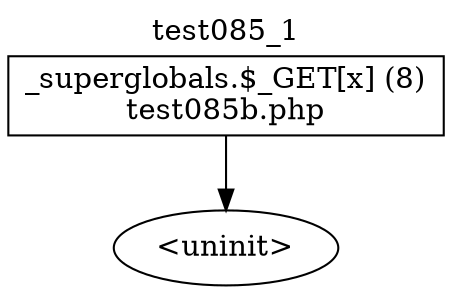 digraph cfg {
  label="test085_1";
  labelloc=t;
  n1 [shape=box, label="_superglobals.$_GET[x] (8)\ntest085b.php"];
  n2 [shape=ellipse, label="<uninit>"];
  n1 -> n2;
}
